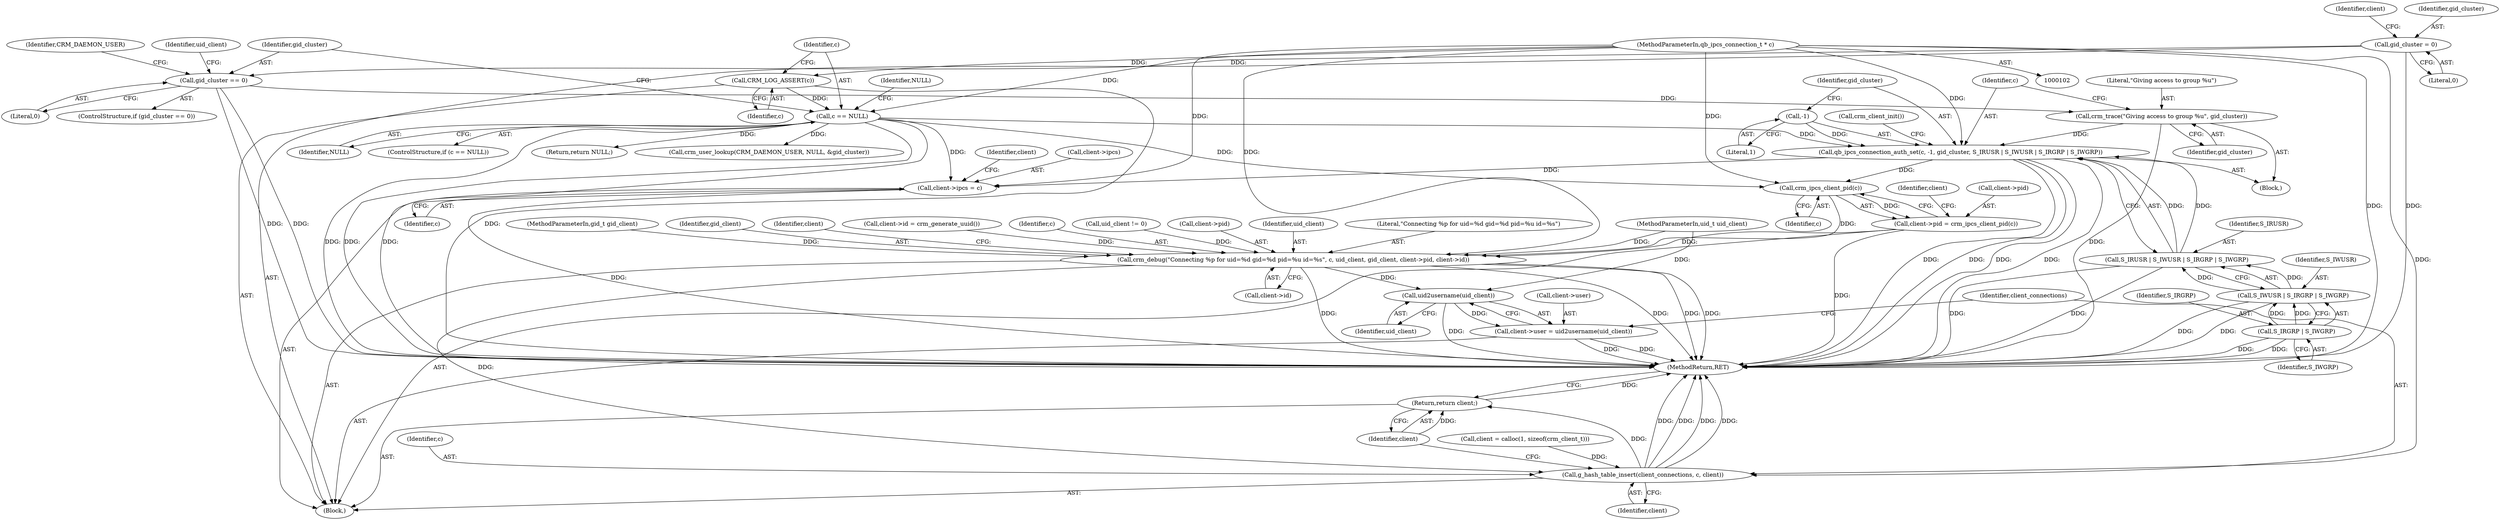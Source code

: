 digraph "0_pacemaker_5d71e65049@API" {
"1000161" [label="(Call,qb_ipcs_connection_auth_set(c, -1, gid_cluster, S_IRUSR | S_IWUSR | S_IRGRP | S_IWGRP))"];
"1000118" [label="(Call,c == NULL)"];
"1000115" [label="(Call,CRM_LOG_ASSERT(c))"];
"1000103" [label="(MethodParameterIn,qb_ipcs_connection_t * c)"];
"1000163" [label="(Call,-1)"];
"1000158" [label="(Call,crm_trace(\"Giving access to group %u\", gid_cluster))"];
"1000125" [label="(Call,gid_cluster == 0)"];
"1000108" [label="(Call,gid_cluster = 0)"];
"1000166" [label="(Call,S_IRUSR | S_IWUSR | S_IRGRP | S_IWGRP)"];
"1000168" [label="(Call,S_IWUSR | S_IRGRP | S_IWGRP)"];
"1000170" [label="(Call,S_IRGRP | S_IWGRP)"];
"1000180" [label="(Call,client->ipcs = c)"];
"1000194" [label="(Call,crm_ipcs_client_pid(c))"];
"1000190" [label="(Call,client->pid = crm_ipcs_client_pid(c))"];
"1000201" [label="(Call,crm_debug(\"Connecting %p for uid=%d gid=%d pid=%u id=%s\", c, uid_client, gid_client, client->pid, client->id))"];
"1000216" [label="(Call,uid2username(uid_client))"];
"1000212" [label="(Call,client->user = uid2username(uid_client))"];
"1000218" [label="(Call,g_hash_table_insert(client_connections, c, client))"];
"1000222" [label="(Return,return client;)"];
"1000160" [label="(Identifier,gid_cluster)"];
"1000195" [label="(Identifier,c)"];
"1000206" [label="(Call,client->pid)"];
"1000223" [label="(Identifier,client)"];
"1000204" [label="(Identifier,uid_client)"];
"1000104" [label="(MethodParameterIn,uid_t uid_client)"];
"1000217" [label="(Identifier,uid_client)"];
"1000110" [label="(Literal,0)"];
"1000126" [label="(Identifier,gid_cluster)"];
"1000213" [label="(Call,client->user)"];
"1000157" [label="(Block,)"];
"1000187" [label="(Identifier,client)"];
"1000221" [label="(Identifier,client)"];
"1000124" [label="(ControlStructure,if (gid_cluster == 0))"];
"1000216" [label="(Call,uid2username(uid_client))"];
"1000172" [label="(Identifier,S_IWGRP)"];
"1000158" [label="(Call,crm_trace(\"Giving access to group %u\", gid_cluster))"];
"1000113" [label="(Identifier,client)"];
"1000201" [label="(Call,crm_debug(\"Connecting %p for uid=%d gid=%d pid=%u id=%s\", c, uid_client, gid_client, client->pid, client->id))"];
"1000106" [label="(Block,)"];
"1000218" [label="(Call,g_hash_table_insert(client_connections, c, client))"];
"1000103" [label="(MethodParameterIn,qb_ipcs_connection_t * c)"];
"1000132" [label="(Identifier,CRM_DAEMON_USER)"];
"1000180" [label="(Call,client->ipcs = c)"];
"1000115" [label="(Call,CRM_LOG_ASSERT(c))"];
"1000164" [label="(Literal,1)"];
"1000168" [label="(Call,S_IWUSR | S_IRGRP | S_IWGRP)"];
"1000162" [label="(Identifier,c)"];
"1000171" [label="(Identifier,S_IRGRP)"];
"1000202" [label="(Literal,\"Connecting %p for uid=%d gid=%d pid=%u id=%s\")"];
"1000105" [label="(MethodParameterIn,gid_t gid_client)"];
"1000169" [label="(Identifier,S_IWUSR)"];
"1000122" [label="(Return,return NULL;)"];
"1000194" [label="(Call,crm_ipcs_client_pid(c))"];
"1000116" [label="(Identifier,c)"];
"1000131" [label="(Call,crm_user_lookup(CRM_DAEMON_USER, NULL, &gid_cluster))"];
"1000198" [label="(Identifier,client)"];
"1000219" [label="(Identifier,client_connections)"];
"1000161" [label="(Call,qb_ipcs_connection_auth_set(c, -1, gid_cluster, S_IRUSR | S_IWUSR | S_IRGRP | S_IWGRP))"];
"1000220" [label="(Identifier,c)"];
"1000118" [label="(Call,c == NULL)"];
"1000205" [label="(Identifier,gid_client)"];
"1000190" [label="(Call,client->pid = crm_ipcs_client_pid(c))"];
"1000209" [label="(Call,client->id)"];
"1000214" [label="(Identifier,client)"];
"1000212" [label="(Call,client->user = uid2username(uid_client))"];
"1000174" [label="(Call,client = calloc(1, sizeof(crm_client_t)))"];
"1000196" [label="(Call,client->id = crm_generate_uuid())"];
"1000181" [label="(Call,client->ipcs)"];
"1000119" [label="(Identifier,c)"];
"1000120" [label="(Identifier,NULL)"];
"1000159" [label="(Literal,\"Giving access to group %u\")"];
"1000184" [label="(Identifier,c)"];
"1000117" [label="(ControlStructure,if (c == NULL))"];
"1000163" [label="(Call,-1)"];
"1000127" [label="(Literal,0)"];
"1000224" [label="(MethodReturn,RET)"];
"1000155" [label="(Identifier,uid_client)"];
"1000109" [label="(Identifier,gid_cluster)"];
"1000108" [label="(Call,gid_cluster = 0)"];
"1000123" [label="(Identifier,NULL)"];
"1000166" [label="(Call,S_IRUSR | S_IWUSR | S_IRGRP | S_IWGRP)"];
"1000203" [label="(Identifier,c)"];
"1000154" [label="(Call,uid_client != 0)"];
"1000165" [label="(Identifier,gid_cluster)"];
"1000125" [label="(Call,gid_cluster == 0)"];
"1000191" [label="(Call,client->pid)"];
"1000173" [label="(Call,crm_client_init())"];
"1000170" [label="(Call,S_IRGRP | S_IWGRP)"];
"1000167" [label="(Identifier,S_IRUSR)"];
"1000222" [label="(Return,return client;)"];
"1000161" -> "1000157"  [label="AST: "];
"1000161" -> "1000166"  [label="CFG: "];
"1000162" -> "1000161"  [label="AST: "];
"1000163" -> "1000161"  [label="AST: "];
"1000165" -> "1000161"  [label="AST: "];
"1000166" -> "1000161"  [label="AST: "];
"1000173" -> "1000161"  [label="CFG: "];
"1000161" -> "1000224"  [label="DDG: "];
"1000161" -> "1000224"  [label="DDG: "];
"1000161" -> "1000224"  [label="DDG: "];
"1000161" -> "1000224"  [label="DDG: "];
"1000118" -> "1000161"  [label="DDG: "];
"1000103" -> "1000161"  [label="DDG: "];
"1000163" -> "1000161"  [label="DDG: "];
"1000158" -> "1000161"  [label="DDG: "];
"1000166" -> "1000161"  [label="DDG: "];
"1000166" -> "1000161"  [label="DDG: "];
"1000161" -> "1000180"  [label="DDG: "];
"1000161" -> "1000194"  [label="DDG: "];
"1000118" -> "1000117"  [label="AST: "];
"1000118" -> "1000120"  [label="CFG: "];
"1000119" -> "1000118"  [label="AST: "];
"1000120" -> "1000118"  [label="AST: "];
"1000123" -> "1000118"  [label="CFG: "];
"1000126" -> "1000118"  [label="CFG: "];
"1000118" -> "1000224"  [label="DDG: "];
"1000118" -> "1000224"  [label="DDG: "];
"1000118" -> "1000224"  [label="DDG: "];
"1000115" -> "1000118"  [label="DDG: "];
"1000103" -> "1000118"  [label="DDG: "];
"1000118" -> "1000122"  [label="DDG: "];
"1000118" -> "1000131"  [label="DDG: "];
"1000118" -> "1000180"  [label="DDG: "];
"1000118" -> "1000194"  [label="DDG: "];
"1000115" -> "1000106"  [label="AST: "];
"1000115" -> "1000116"  [label="CFG: "];
"1000116" -> "1000115"  [label="AST: "];
"1000119" -> "1000115"  [label="CFG: "];
"1000115" -> "1000224"  [label="DDG: "];
"1000103" -> "1000115"  [label="DDG: "];
"1000103" -> "1000102"  [label="AST: "];
"1000103" -> "1000224"  [label="DDG: "];
"1000103" -> "1000180"  [label="DDG: "];
"1000103" -> "1000194"  [label="DDG: "];
"1000103" -> "1000201"  [label="DDG: "];
"1000103" -> "1000218"  [label="DDG: "];
"1000163" -> "1000164"  [label="CFG: "];
"1000164" -> "1000163"  [label="AST: "];
"1000165" -> "1000163"  [label="CFG: "];
"1000158" -> "1000157"  [label="AST: "];
"1000158" -> "1000160"  [label="CFG: "];
"1000159" -> "1000158"  [label="AST: "];
"1000160" -> "1000158"  [label="AST: "];
"1000162" -> "1000158"  [label="CFG: "];
"1000158" -> "1000224"  [label="DDG: "];
"1000125" -> "1000158"  [label="DDG: "];
"1000125" -> "1000124"  [label="AST: "];
"1000125" -> "1000127"  [label="CFG: "];
"1000126" -> "1000125"  [label="AST: "];
"1000127" -> "1000125"  [label="AST: "];
"1000132" -> "1000125"  [label="CFG: "];
"1000155" -> "1000125"  [label="CFG: "];
"1000125" -> "1000224"  [label="DDG: "];
"1000125" -> "1000224"  [label="DDG: "];
"1000108" -> "1000125"  [label="DDG: "];
"1000108" -> "1000106"  [label="AST: "];
"1000108" -> "1000110"  [label="CFG: "];
"1000109" -> "1000108"  [label="AST: "];
"1000110" -> "1000108"  [label="AST: "];
"1000113" -> "1000108"  [label="CFG: "];
"1000108" -> "1000224"  [label="DDG: "];
"1000166" -> "1000168"  [label="CFG: "];
"1000167" -> "1000166"  [label="AST: "];
"1000168" -> "1000166"  [label="AST: "];
"1000166" -> "1000224"  [label="DDG: "];
"1000166" -> "1000224"  [label="DDG: "];
"1000168" -> "1000166"  [label="DDG: "];
"1000168" -> "1000166"  [label="DDG: "];
"1000168" -> "1000170"  [label="CFG: "];
"1000169" -> "1000168"  [label="AST: "];
"1000170" -> "1000168"  [label="AST: "];
"1000168" -> "1000224"  [label="DDG: "];
"1000168" -> "1000224"  [label="DDG: "];
"1000170" -> "1000168"  [label="DDG: "];
"1000170" -> "1000168"  [label="DDG: "];
"1000170" -> "1000172"  [label="CFG: "];
"1000171" -> "1000170"  [label="AST: "];
"1000172" -> "1000170"  [label="AST: "];
"1000170" -> "1000224"  [label="DDG: "];
"1000170" -> "1000224"  [label="DDG: "];
"1000180" -> "1000106"  [label="AST: "];
"1000180" -> "1000184"  [label="CFG: "];
"1000181" -> "1000180"  [label="AST: "];
"1000184" -> "1000180"  [label="AST: "];
"1000187" -> "1000180"  [label="CFG: "];
"1000180" -> "1000224"  [label="DDG: "];
"1000194" -> "1000190"  [label="AST: "];
"1000194" -> "1000195"  [label="CFG: "];
"1000195" -> "1000194"  [label="AST: "];
"1000190" -> "1000194"  [label="CFG: "];
"1000194" -> "1000190"  [label="DDG: "];
"1000194" -> "1000201"  [label="DDG: "];
"1000190" -> "1000106"  [label="AST: "];
"1000191" -> "1000190"  [label="AST: "];
"1000198" -> "1000190"  [label="CFG: "];
"1000190" -> "1000224"  [label="DDG: "];
"1000190" -> "1000201"  [label="DDG: "];
"1000201" -> "1000106"  [label="AST: "];
"1000201" -> "1000209"  [label="CFG: "];
"1000202" -> "1000201"  [label="AST: "];
"1000203" -> "1000201"  [label="AST: "];
"1000204" -> "1000201"  [label="AST: "];
"1000205" -> "1000201"  [label="AST: "];
"1000206" -> "1000201"  [label="AST: "];
"1000209" -> "1000201"  [label="AST: "];
"1000214" -> "1000201"  [label="CFG: "];
"1000201" -> "1000224"  [label="DDG: "];
"1000201" -> "1000224"  [label="DDG: "];
"1000201" -> "1000224"  [label="DDG: "];
"1000201" -> "1000224"  [label="DDG: "];
"1000154" -> "1000201"  [label="DDG: "];
"1000104" -> "1000201"  [label="DDG: "];
"1000105" -> "1000201"  [label="DDG: "];
"1000196" -> "1000201"  [label="DDG: "];
"1000201" -> "1000216"  [label="DDG: "];
"1000201" -> "1000218"  [label="DDG: "];
"1000216" -> "1000212"  [label="AST: "];
"1000216" -> "1000217"  [label="CFG: "];
"1000217" -> "1000216"  [label="AST: "];
"1000212" -> "1000216"  [label="CFG: "];
"1000216" -> "1000224"  [label="DDG: "];
"1000216" -> "1000212"  [label="DDG: "];
"1000104" -> "1000216"  [label="DDG: "];
"1000212" -> "1000106"  [label="AST: "];
"1000213" -> "1000212"  [label="AST: "];
"1000219" -> "1000212"  [label="CFG: "];
"1000212" -> "1000224"  [label="DDG: "];
"1000212" -> "1000224"  [label="DDG: "];
"1000218" -> "1000106"  [label="AST: "];
"1000218" -> "1000221"  [label="CFG: "];
"1000219" -> "1000218"  [label="AST: "];
"1000220" -> "1000218"  [label="AST: "];
"1000221" -> "1000218"  [label="AST: "];
"1000223" -> "1000218"  [label="CFG: "];
"1000218" -> "1000224"  [label="DDG: "];
"1000218" -> "1000224"  [label="DDG: "];
"1000218" -> "1000224"  [label="DDG: "];
"1000218" -> "1000224"  [label="DDG: "];
"1000174" -> "1000218"  [label="DDG: "];
"1000218" -> "1000222"  [label="DDG: "];
"1000222" -> "1000106"  [label="AST: "];
"1000222" -> "1000223"  [label="CFG: "];
"1000223" -> "1000222"  [label="AST: "];
"1000224" -> "1000222"  [label="CFG: "];
"1000222" -> "1000224"  [label="DDG: "];
"1000223" -> "1000222"  [label="DDG: "];
}

